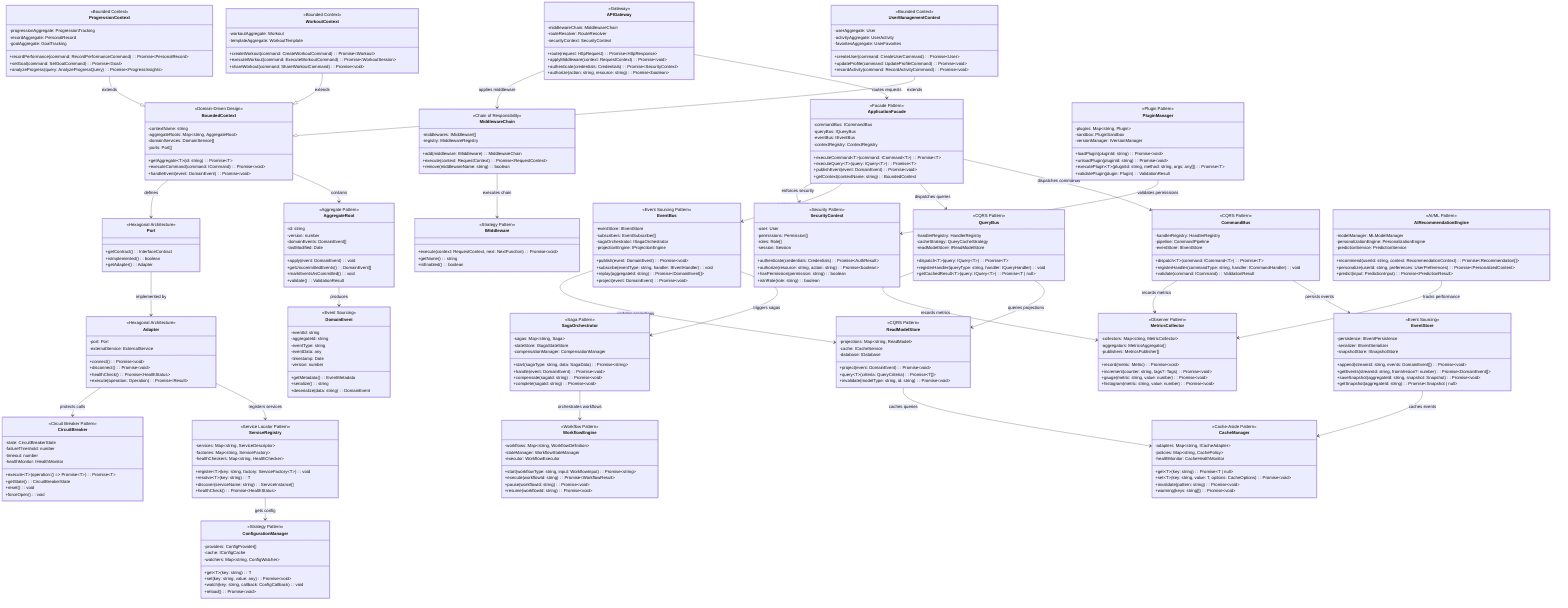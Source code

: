 classDiagram
    %% ===== PRESENTATION LAYER =====
    class APIGateway {
        <<Gateway>>
        -middlewareChain: MiddlewareChain
        -routeResolver: RouteResolver
        -securityContext: SecurityContext
        +route(request: HttpRequest): Promise~HttpResponse~
        +applyMiddleware(context: RequestContext): Promise~void~
        +authenticate(credentials: Credentials): Promise~SecurityContext~
        +authorize(action: string, resource: string): Promise~boolean~
    }
    
    class MiddlewareChain {
        <<Chain of Responsibility>>
        -middlewares: IMiddleware[]
        -registry: MiddlewareRegistry
        +add(middleware: IMiddleware): MiddlewareChain
        +execute(context: RequestContext): Promise~RequestContext~
        +remove(middlewareName: string): boolean
    }
    
    class IMiddleware {
        <<Strategy Pattern>>
        +execute(context: RequestContext, next: NextFunction): Promise~void~
        +getName(): string
        +isEnabled(): boolean
    }
    
    %% ===== APPLICATION LAYER =====
    class ApplicationFacade {
        <<Facade Pattern>>
        -commandBus: ICommandBus
        -queryBus: IQueryBus
        -eventBus: IEventBus
        -contextRegistry: ContextRegistry
        +executeCommand~T~(command: ICommand~T~): Promise~T~
        +executeQuery~T~(query: IQuery~T~): Promise~T~
        +publishEvent(event: DomainEvent): Promise~void~
        +getContext(contextName: string): BoundedContext
    }
    
    class CommandBus {
        <<CQRS Pattern>>
        -handlerRegistry: HandlerRegistry
        -pipeline: CommandPipeline
        -eventStore: IEventStore
        +dispatch~T~(command: ICommand~T~): Promise~T~
        +registerHandler(commandType: string, handler: ICommandHandler): void
        +validate(command: ICommand): ValidationResult
    }
    
    class QueryBus {
        <<CQRS Pattern>>
        -handlerRegistry: HandlerRegistry
        -cacheStrategy: QueryCacheStrategy
        -readModelStore: IReadModelStore
        +dispatch~T~(query: IQuery~T~): Promise~T~
        +registerHandler(queryType: string, handler: IQueryHandler): void
        +getCachedResult~T~(query: IQuery~T~): Promise~T | null~
    }
    
    class EventBus {
        <<Event Sourcing Pattern>>
        -eventStore: IEventStore
        -subscribers: EventSubscriber[]
        -sagaOrchestrator: ISagaOrchestrator
        -projectionEngine: IProjectionEngine
        +publish(event: DomainEvent): Promise~void~
        +subscribe(eventType: string, handler: IEventHandler): void
        +replay(aggregateId: string): Promise~DomainEvent[]~
        +project(event: DomainEvent): Promise~void~
    }
    
    %% ===== DOMAIN LAYER =====
    class BoundedContext {
        <<Domain-Driven Design>>
        -contextName: string
        -aggregateRoots: Map~string, AggregateRoot~
        -domainServices: DomainService[]
        -ports: Port[]
        +getAggregate~T~(id: string): Promise~T~
        +executeCommand(command: ICommand): Promise~void~
        +handleEvent(event: DomainEvent): Promise~void~
    }
    
    class AggregateRoot {
        <<Aggregate Pattern>>
        -id: string
        -version: number
        -domainEvents: DomainEvent[]
        -lastModified: Date
        +apply(event: DomainEvent): void
        +getUncommittedEvents(): DomainEvent[]
        +markEventsAsCommitted(): void
        +validate(): ValidationResult
    }
    
    class DomainEvent {
        <<Event Sourcing>>
        -eventId: string
        -aggregateId: string
        -eventType: string
        -eventData: any
        -timestamp: Date
        -version: number
        +getMetadata(): EventMetadata
        +serialize(): string
        +deserialize(data: string): DomainEvent
    }
    
    class Port {
        <<Hexagonal Architecture>>
        +getContract(): InterfaceContract
        +isImplemented(): boolean
        +getAdapter(): Adapter
    }
    
    %% ===== INFRASTRUCTURE LAYER =====
    class Adapter {
        <<Hexagonal Architecture>>
        -port: Port
        -externalService: ExternalService
        +connect(): Promise~void~
        +disconnect(): Promise~void~
        +healthCheck(): Promise~HealthStatus~
        +execute(operation: Operation): Promise~Result~
    }
    
    class EventStore {
        <<Event Sourcing>>
        -persistence: IEventPersistence
        -serializer: IEventSerializer
        -snapshotStore: ISnapshotStore
        +append(streamId: string, events: DomainEvent[]): Promise~void~
        +getEvents(streamId: string, fromVersion?: number): Promise~DomainEvent[]~
        +saveSnapshot(aggregateId: string, snapshot: Snapshot): Promise~void~
        +getSnapshot(aggregateId: string): Promise~Snapshot | null~
    }
    
    class ReadModelStore {
        <<CQRS Pattern>>
        -projections: Map~string, ReadModel~
        -cache: ICacheService
        -database: IDatabase
        +project(event: DomainEvent): Promise~void~
        +query~T~(criteria: QueryCriteria): Promise~T[]~
        +invalidate(modelType: string, id: string): Promise~void~
    }
    
    class CacheManager {
        <<Cache-Aside Pattern>>
        -adapters: Map~string, ICacheAdapter~
        -policies: Map~string, CachePolicy~
        -healthMonitor: CacheHealthMonitor
        +get~T~(key: string): Promise~T | null~
        +set~T~(key: string, value: T, options: CacheOptions): Promise~void~
        +invalidate(pattern: string): Promise~void~
        +warming(keys: string[]): Promise~void~
    }
    
    %% ===== CROSS-CUTTING CONCERNS =====
    class SecurityContext {
        <<Security Pattern>>
        -user: User
        -permissions: Permission[]
        -roles: Role[]
        -session: Session
        +authenticate(credentials: Credentials): Promise~AuthResult~
        +authorize(resource: string, action: string): Promise~boolean~
        +hasPermission(permission: string): boolean
        +isInRole(role: string): boolean
    }
    
    class ServiceRegistry {
        <<Service Locator Pattern>>
        -services: Map~string, ServiceDescriptor~
        -factories: Map~string, ServiceFactory~
        -healthCheckers: Map~string, HealthChecker~
        +register~T~(key: string, factory: ServiceFactory~T~): void
        +resolve~T~(key: string): T
        +discover(serviceName: string): ServiceInstance[]
        +healthCheck(): Promise~HealthStatus~
    }
    
    class MetricsCollector {
        <<Observer Pattern>>
        -collectors: Map~string, MetricCollector~
        -aggregators: MetricsAggregator[]
        -publishers: MetricsPublisher[]
        +record(metric: Metric): Promise~void~
        +increment(counter: string, tags?: Tags): Promise~void~
        +gauge(metric: string, value: number): Promise~void~
        +histogram(metric: string, value: number): Promise~void~
    }
    
    class ConfigurationManager {
        <<Strategy Pattern>>
        -providers: ConfigProvider[]
        -cache: IConfigCache
        -watchers: Map~string, ConfigWatcher~
        +get~T~(key: string): T
        +set(key: string, value: any): Promise~void~
        +watch(key: string, callback: ConfigCallback): void
        +reload(): Promise~void~
    }
    
    %% ===== ADVANCED PATTERNS =====
    class SagaOrchestrator {
        <<Saga Pattern>>
        -sagas: Map~string, Saga~
        -stateStore: ISagaStateStore
        -compensationManager: CompensationManager
        +start(sagaType: string, data: SagaData): Promise~string~
        +handle(event: DomainEvent): Promise~void~
        +compensate(sagaId: string): Promise~void~
        +complete(sagaId: string): Promise~void~
    }
    
    class CircuitBreaker {
        <<Circuit Breaker Pattern>>
        -state: CircuitBreakerState
        -failureThreshold: number
        -timeout: number
        -healthMonitor: IHealthMonitor
        +execute~T~(operation: () => Promise~T~): Promise~T~
        +getState(): CircuitBreakerState
        +reset(): void
        +forceOpen(): void
    }
    
    class PluginManager {
        <<Plugin Pattern>>
        -plugins: Map~string, Plugin~
        -sandbox: PluginSandbox
        -versionManager: IVersionManager
        +loadPlugin(pluginId: string): Promise~void~
        +unloadPlugin(pluginId: string): Promise~void~
        +executePlugin~T~(pluginId: string, method: string, args: any[]): Promise~T~
        +validatePlugin(plugin: Plugin): ValidationResult
    }
    
    class WorkflowEngine {
        <<Workflow Pattern>>
        -workflows: Map~string, WorkflowDefinition~
        -stateManager: WorkflowStateManager
        -executor: WorkflowExecutor
        +start(workflowType: string, input: WorkflowInput): Promise~string~
        +execute(workflowId: string): Promise~WorkflowResult~
        +pause(workflowId: string): Promise~void~
        +resume(workflowId: string): Promise~void~
    }
    
    %% ===== CONTEXT-SPECIFIC COMPONENTS =====
    class UserManagementContext {
        <<Bounded Context>>
        -userAggregate: User
        -activityAggregate: UserActivity
        -favoritesAggregate: UserFavorites
        +createUser(command: CreateUserCommand): Promise~User~
        +updateProfile(command: UpdateProfileCommand): Promise~void~
        +recordActivity(command: RecordActivityCommand): Promise~void~
    }
    
    class WorkoutContext {
        <<Bounded Context>>
        -workoutAggregate: Workout
        -templateAggregate: WorkoutTemplate
        +createWorkout(command: CreateWorkoutCommand): Promise~Workout~
        +executeWorkout(command: ExecuteWorkoutCommand): Promise~WorkoutSession~
        +shareWorkout(command: ShareWorkoutCommand): Promise~void~
    }
    
    class ProgressionContext {
        <<Bounded Context>>
        -progressionAggregate: ProgressionTracking
        -recordAggregate: PersonalRecord
        -goalAggregate: GoalTracking
        +recordPerformance(command: RecordPerformanceCommand): Promise~PersonalRecord~
        +setGoal(command: SetGoalCommand): Promise~Goal~
        +analyzeProgress(query: AnalyzeProgressQuery): Promise~ProgressInsights~
    }
    
    class AIRecommendationEngine {
        <<AI/ML Pattern>>
        -modelManager: MLModelManager
        -personalizationEngine: PersonalizationEngine
        -predictionService: PredictionService
        +recommend(userId: string, context: RecommendationContext): Promise~Recommendation[]~
        +personalize(userId: string, preferences: UserPreferences): Promise~PersonalizedContent~
        +predict(input: PredictionInput): Promise~PredictionResult~
    }
    
    %% ===== RELATIONSHIPS =====
    
    %% Presentation to Application
    APIGateway --> ApplicationFacade : routes requests
    APIGateway --> MiddlewareChain : applies middleware
    MiddlewareChain --> IMiddleware : executes chain
    
    %% Application Layer Relationships
    ApplicationFacade --> CommandBus : dispatches commands
    ApplicationFacade --> QueryBus : dispatches queries
    ApplicationFacade --> EventBus : publishes events
    
    %% CQRS Relationships
    CommandBus --> EventStore : persists events
    QueryBus --> ReadModelStore : queries projections
    EventBus --> SagaOrchestrator : triggers sagas
    EventBus --> ReadModelStore : updates projections
    
    %% Domain Relationships
    BoundedContext --> AggregateRoot : contains
    AggregateRoot --> DomainEvent : produces
    BoundedContext --> Port : defines
    Port --> Adapter : implemented by
    
    %% Infrastructure Relationships
    EventStore --> CacheManager : caches events
    ReadModelStore --> CacheManager : caches queries
    Adapter --> ServiceRegistry : registers services
    
    %% Cross-Cutting Relationships
    ApplicationFacade --> SecurityContext : enforces security
    CommandBus --> MetricsCollector : records metrics
    QueryBus --> MetricsCollector : records metrics
    Adapter --> CircuitBreaker : protects calls
    ServiceRegistry --> ConfigurationManager : gets config
    
    %% Context Relationships
    UserManagementContext --|> BoundedContext : extends
    WorkoutContext --|> BoundedContext : extends
    ProgressionContext --|> BoundedContext : extends
    
    %% Advanced Pattern Relationships
    SagaOrchestrator --> WorkflowEngine : orchestrates workflows
    PluginManager --> SecurityContext : validates permissions
    AIRecommendationEngine --> MetricsCollector : tracks performance